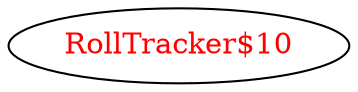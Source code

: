 digraph dependencyGraph {
 concentrate=true;
 ranksep="2.0";
 rankdir="LR"; 
 splines="ortho";
"RollTracker$10" [fontcolor="red"];
}